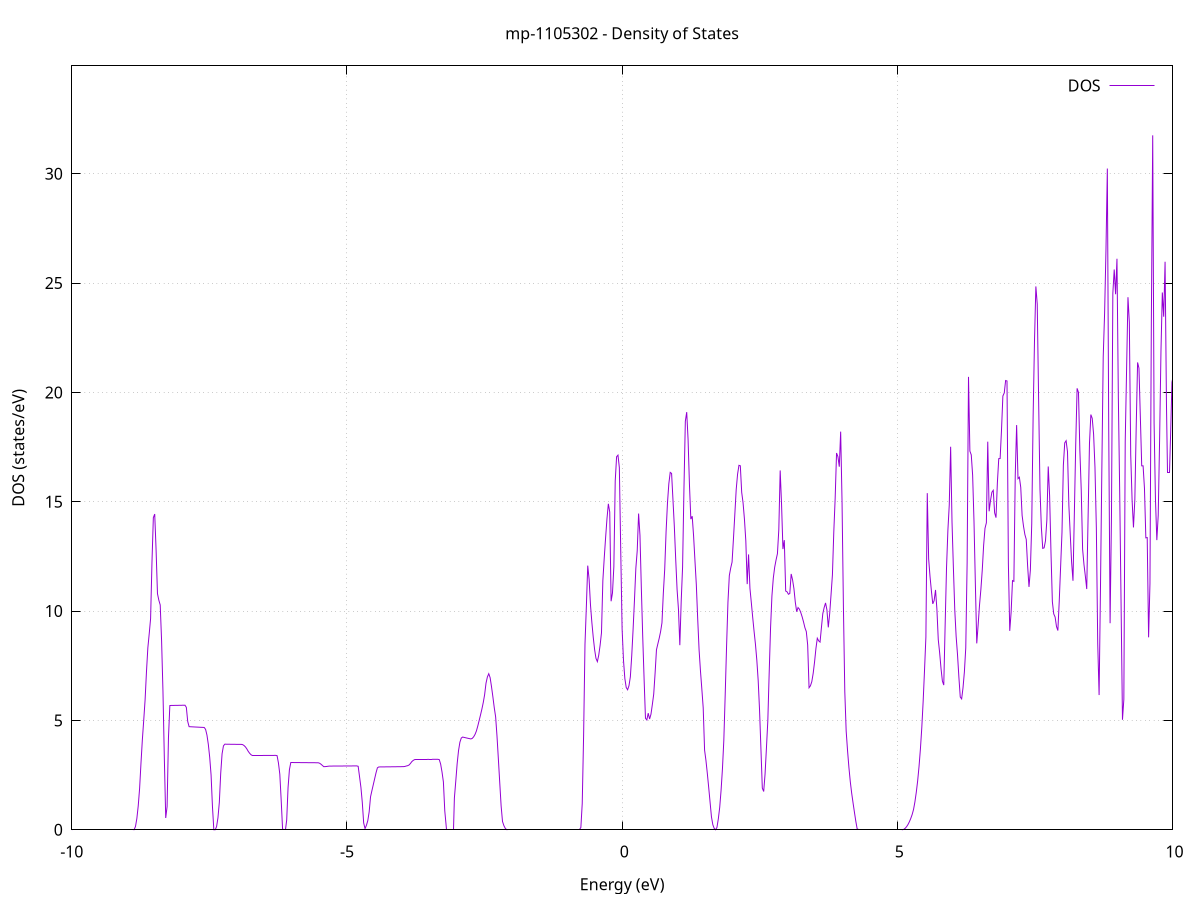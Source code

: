 set title 'mp-1105302 - Density of States'
set xlabel 'Energy (eV)'
set ylabel 'DOS (states/eV)'
set grid
set xrange [-10:10]
set yrange [0:34.930]
set xzeroaxis lt -1
set terminal png size 800,600
set output 'mp-1105302_dos_gnuplot.png'
plot '-' using 1:2 with lines title 'DOS'
-33.170900 0.000000
-33.145900 0.000000
-33.120900 0.000000
-33.096000 0.000000
-33.071000 0.000000
-33.046000 0.000000
-33.021000 0.000000
-32.996100 0.000000
-32.971100 0.000000
-32.946100 0.000000
-32.921100 0.000000
-32.896100 0.000000
-32.871200 0.000000
-32.846200 0.000000
-32.821200 0.000000
-32.796200 0.000000
-32.771300 0.000000
-32.746300 0.000000
-32.721300 0.000000
-32.696300 0.000000
-32.671300 0.000000
-32.646400 0.000000
-32.621400 0.000000
-32.596400 0.000000
-32.571400 0.000000
-32.546500 0.000000
-32.521500 0.000000
-32.496500 0.000000
-32.471500 0.000000
-32.446500 0.000000
-32.421600 0.000000
-32.396600 0.000000
-32.371600 0.000000
-32.346600 0.000000
-32.321700 0.000000
-32.296700 0.000000
-32.271700 0.000000
-32.246700 0.000000
-32.221800 0.000000
-32.196800 0.000000
-32.171800 0.000000
-32.146800 0.000000
-32.121800 0.000000
-32.096900 0.000000
-32.071900 0.000000
-32.046900 0.000000
-32.021900 0.000000
-31.997000 0.000000
-31.972000 0.000000
-31.947000 0.000000
-31.922000 0.000000
-31.897000 0.000000
-31.872100 0.000000
-31.847100 0.000000
-31.822100 0.000000
-31.797100 0.000000
-31.772200 0.000000
-31.747200 0.000000
-31.722200 0.000000
-31.697200 0.000000
-31.672200 0.000000
-31.647300 0.000000
-31.622300 0.000000
-31.597300 0.000000
-31.572300 0.000000
-31.547400 0.000000
-31.522400 0.000000
-31.497400 0.000000
-31.472400 0.000000
-31.447500 0.000000
-31.422500 0.000000
-31.397500 0.000000
-31.372500 0.000000
-31.347500 0.000000
-31.322600 0.000000
-31.297600 0.000000
-31.272600 0.000000
-31.247600 0.000000
-31.222700 0.000000
-31.197700 0.000000
-31.172700 0.000000
-31.147700 0.000000
-31.122700 0.000000
-31.097800 0.000000
-31.072800 0.000000
-31.047800 0.000000
-31.022800 0.000000
-30.997900 0.000000
-30.972900 0.000000
-30.947900 0.000000
-30.922900 0.000000
-30.897900 690.159400
-30.873000 0.000000
-30.848000 0.000000
-30.823000 0.000000
-30.798000 0.000000
-30.773100 0.000000
-30.748100 0.000000
-30.723100 0.000000
-30.698100 0.000000
-30.673100 0.000000
-30.648200 0.000000
-30.623200 0.000000
-30.598200 0.000000
-30.573200 0.000000
-30.548300 0.000000
-30.523300 0.000000
-30.498300 0.000000
-30.473300 0.000000
-30.448400 0.000000
-30.423400 0.000000
-30.398400 0.000000
-30.373400 0.000000
-30.348400 0.000000
-30.323500 0.000000
-30.298500 0.000000
-30.273500 0.000000
-30.248500 0.000000
-30.223600 0.000000
-30.198600 0.000000
-30.173600 0.000000
-30.148600 0.000000
-30.123600 0.000000
-30.098700 0.000000
-30.073700 0.000000
-30.048700 0.000000
-30.023700 0.000000
-29.998800 0.000000
-29.973800 0.000000
-29.948800 0.000000
-29.923800 0.000000
-29.898800 0.000000
-29.873900 0.000000
-29.848900 0.000000
-29.823900 0.000000
-29.798900 0.000000
-29.774000 0.000000
-29.749000 0.000000
-29.724000 0.000000
-29.699000 0.000000
-29.674100 0.000000
-29.649100 0.000000
-29.624100 0.000000
-29.599100 0.000000
-29.574100 0.000000
-29.549200 0.000000
-29.524200 0.000000
-29.499200 0.000000
-29.474200 0.000000
-29.449300 0.000000
-29.424300 0.000000
-29.399300 0.000000
-29.374300 0.000000
-29.349300 0.000000
-29.324400 0.000000
-29.299400 0.000000
-29.274400 0.000000
-29.249400 0.000000
-29.224500 0.000000
-29.199500 0.000000
-29.174500 0.000000
-29.149500 0.000000
-29.124500 0.000000
-29.099600 0.000000
-29.074600 0.000000
-29.049600 0.000000
-29.024600 0.000000
-28.999700 0.000000
-28.974700 0.000000
-28.949700 0.000000
-28.924700 0.000000
-28.899700 0.000000
-28.874800 0.000000
-28.849800 0.000000
-28.824800 0.000000
-28.799800 0.000000
-28.774900 0.000000
-28.749900 0.000000
-28.724900 0.000000
-28.699900 0.000000
-28.675000 0.000000
-28.650000 0.000000
-28.625000 0.000000
-28.600000 0.000000
-28.575000 0.000000
-28.550100 0.000000
-28.525100 0.000000
-28.500100 0.000000
-28.475100 0.000000
-28.450200 0.000000
-28.425200 0.000000
-28.400200 0.000000
-28.375200 0.000000
-28.350200 0.000000
-28.325300 0.000000
-28.300300 0.000000
-28.275300 0.000000
-28.250300 0.000000
-28.225400 0.000000
-28.200400 0.000000
-28.175400 0.000000
-28.150400 0.000000
-28.125400 0.000000
-28.100500 0.000000
-28.075500 0.000000
-28.050500 0.000000
-28.025500 0.000000
-28.000600 0.000000
-27.975600 0.000000
-27.950600 0.000000
-27.925600 0.000000
-27.900600 0.000000
-27.875700 0.000000
-27.850700 0.000000
-27.825700 0.000000
-27.800700 0.000000
-27.775800 0.000000
-27.750800 0.000000
-27.725800 0.000000
-27.700800 0.000000
-27.675900 0.000000
-27.650900 0.000000
-27.625900 0.000000
-27.600900 0.000000
-27.575900 0.000000
-27.551000 0.000000
-27.526000 0.000000
-27.501000 0.000000
-27.476000 0.000000
-27.451100 0.000000
-27.426100 0.000000
-27.401100 0.000000
-27.376100 0.000000
-27.351100 0.000000
-27.326200 0.000000
-27.301200 0.000000
-27.276200 0.000000
-27.251200 0.000000
-27.226300 0.000000
-27.201300 0.000000
-27.176300 0.000000
-27.151300 0.000000
-27.126300 0.000000
-27.101400 0.000000
-27.076400 0.000000
-27.051400 0.000000
-27.026400 0.000000
-27.001500 0.000000
-26.976500 0.000000
-26.951500 0.000000
-26.926500 0.000000
-26.901600 0.000000
-26.876600 0.000000
-26.851600 0.000000
-26.826600 0.000000
-26.801600 0.000000
-26.776700 0.000000
-26.751700 0.000000
-26.726700 0.000000
-26.701700 0.000000
-26.676800 0.000000
-26.651800 0.000000
-26.626800 0.000000
-26.601800 0.000000
-26.576800 0.000000
-26.551900 0.000000
-26.526900 0.000000
-26.501900 0.000000
-26.476900 0.000000
-26.452000 0.000000
-26.427000 0.000000
-26.402000 0.000000
-26.377000 0.000000
-26.352000 0.000000
-26.327100 0.000000
-26.302100 0.000000
-26.277100 0.000000
-26.252100 0.000000
-26.227200 0.000000
-26.202200 0.000000
-26.177200 0.000000
-26.152200 0.000000
-26.127200 0.000000
-26.102300 0.000000
-26.077300 0.000000
-26.052300 0.000000
-26.027300 0.000000
-26.002400 0.000000
-25.977400 0.000000
-25.952400 0.000000
-25.927400 0.000000
-25.902500 0.000000
-25.877500 0.000000
-25.852500 0.000000
-25.827500 0.000000
-25.802500 0.000000
-25.777600 0.000000
-25.752600 0.000000
-25.727600 0.000000
-25.702600 0.000000
-25.677700 0.000000
-25.652700 0.000000
-25.627700 0.000000
-25.602700 0.000000
-25.577700 0.000000
-25.552800 0.000000
-25.527800 0.000000
-25.502800 0.000000
-25.477800 0.000000
-25.452900 0.000000
-25.427900 0.000000
-25.402900 0.000000
-25.377900 0.000000
-25.352900 0.000000
-25.328000 0.000000
-25.303000 0.000000
-25.278000 0.000000
-25.253000 0.000000
-25.228100 0.000000
-25.203100 0.000000
-25.178100 0.000000
-25.153100 0.000000
-25.128200 0.000000
-25.103200 0.000000
-25.078200 0.000000
-25.053200 0.000000
-25.028200 0.000000
-25.003300 0.000000
-24.978300 0.000000
-24.953300 0.000000
-24.928300 0.000000
-24.903400 0.000000
-24.878400 0.000000
-24.853400 0.000000
-24.828400 0.000000
-24.803400 0.000000
-24.778500 0.000000
-24.753500 0.000000
-24.728500 0.000000
-24.703500 0.000000
-24.678600 0.000000
-24.653600 0.000000
-24.628600 0.000000
-24.603600 0.000000
-24.578600 0.000000
-24.553700 0.000000
-24.528700 0.000000
-24.503700 0.000000
-24.478700 0.000000
-24.453800 0.000000
-24.428800 0.000000
-24.403800 0.000000
-24.378800 0.000000
-24.353800 0.000000
-24.328900 0.000000
-24.303900 0.000000
-24.278900 0.000000
-24.253900 0.000000
-24.229000 0.000000
-24.204000 0.000000
-24.179000 0.000000
-24.154000 0.000000
-24.129100 0.000000
-24.104100 0.000000
-24.079100 0.000000
-24.054100 0.000000
-24.029100 0.000000
-24.004200 0.000000
-23.979200 0.000000
-23.954200 0.000000
-23.929200 0.000000
-23.904300 0.000000
-23.879300 0.000000
-23.854300 0.000000
-23.829300 0.000000
-23.804300 0.000000
-23.779400 0.000000
-23.754400 0.000000
-23.729400 0.000000
-23.704400 0.000000
-23.679500 0.000000
-23.654500 0.000000
-23.629500 0.000000
-23.604500 0.000000
-23.579500 0.000000
-23.554600 0.000000
-23.529600 0.000000
-23.504600 0.000000
-23.479600 0.000000
-23.454700 0.000000
-23.429700 0.000000
-23.404700 0.000000
-23.379700 0.000000
-23.354700 0.000000
-23.329800 0.000000
-23.304800 0.000000
-23.279800 0.000000
-23.254800 0.000000
-23.229900 0.000000
-23.204900 0.000000
-23.179900 0.000000
-23.154900 0.000000
-23.130000 0.000000
-23.105000 0.000000
-23.080000 0.000000
-23.055000 0.000000
-23.030000 0.000000
-23.005100 0.000000
-22.980100 0.000000
-22.955100 0.000000
-22.930100 0.000000
-22.905200 0.000000
-22.880200 0.000000
-22.855200 0.000000
-22.830200 0.000000
-22.805200 0.000000
-22.780300 0.000000
-22.755300 0.000000
-22.730300 0.000000
-22.705300 0.000000
-22.680400 0.000000
-22.655400 0.000000
-22.630400 0.000000
-22.605400 0.000000
-22.580400 0.000000
-22.555500 0.000000
-22.530500 0.000000
-22.505500 0.000000
-22.480500 0.000000
-22.455600 0.000000
-22.430600 0.000000
-22.405600 0.000000
-22.380600 0.000000
-22.355700 0.000000
-22.330700 0.000000
-22.305700 0.000000
-22.280700 0.000000
-22.255700 0.000000
-22.230800 0.000000
-22.205800 0.000000
-22.180800 0.000000
-22.155800 0.000000
-22.130900 0.000000
-22.105900 0.000000
-22.080900 0.000000
-22.055900 0.000000
-22.030900 0.000000
-22.006000 0.000000
-21.981000 0.000000
-21.956000 0.000000
-21.931000 0.000000
-21.906100 0.000000
-21.881100 0.000000
-21.856100 0.000000
-21.831100 0.000000
-21.806100 0.000000
-21.781200 0.000000
-21.756200 0.000000
-21.731200 0.000000
-21.706200 0.000000
-21.681300 0.000000
-21.656300 0.000000
-21.631300 0.000000
-21.606300 0.000000
-21.581300 0.000000
-21.556400 0.000000
-21.531400 0.000000
-21.506400 0.000000
-21.481400 0.000000
-21.456500 0.000000
-21.431500 0.000000
-21.406500 0.000000
-21.381500 0.000000
-21.356600 0.000000
-21.331600 0.000000
-21.306600 0.000000
-21.281600 0.000000
-21.256600 0.000000
-21.231700 0.000000
-21.206700 0.000000
-21.181700 0.000000
-21.156700 0.000000
-21.131800 0.000000
-21.106800 0.000000
-21.081800 0.000000
-21.056800 0.000000
-21.031800 0.000000
-21.006900 0.000000
-20.981900 0.000000
-20.956900 0.000000
-20.931900 0.000000
-20.907000 0.000000
-20.882000 0.000000
-20.857000 0.000000
-20.832000 0.000000
-20.807000 0.000000
-20.782100 0.000000
-20.757100 0.000000
-20.732100 0.000000
-20.707100 0.000000
-20.682200 0.000000
-20.657200 0.000000
-20.632200 0.000000
-20.607200 0.000000
-20.582300 0.000000
-20.557300 0.000000
-20.532300 0.000000
-20.507300 0.000000
-20.482300 0.000000
-20.457400 0.000000
-20.432400 0.000000
-20.407400 0.000000
-20.382400 0.000000
-20.357500 0.000000
-20.332500 0.000000
-20.307500 0.000000
-20.282500 0.000000
-20.257500 0.000000
-20.232600 0.000000
-20.207600 0.000000
-20.182600 0.000000
-20.157600 0.000000
-20.132700 0.000000
-20.107700 0.000000
-20.082700 0.000000
-20.057700 0.000000
-20.032700 0.000000
-20.007800 0.000000
-19.982800 0.000000
-19.957800 0.000000
-19.932800 0.000000
-19.907900 0.000000
-19.882900 0.000000
-19.857900 0.000000
-19.832900 0.000000
-19.807900 0.000000
-19.783000 0.000000
-19.758000 0.000000
-19.733000 0.000000
-19.708000 0.000000
-19.683100 0.000000
-19.658100 0.000000
-19.633100 0.000000
-19.608100 0.000000
-19.583200 0.000000
-19.558200 0.000000
-19.533200 0.000000
-19.508200 0.000000
-19.483200 0.000000
-19.458300 0.000000
-19.433300 0.000000
-19.408300 0.000000
-19.383300 0.000000
-19.358400 0.000000
-19.333400 0.000000
-19.308400 0.000000
-19.283400 0.000000
-19.258400 0.000000
-19.233500 0.000000
-19.208500 0.000000
-19.183500 0.000000
-19.158500 0.000000
-19.133600 0.000000
-19.108600 0.000000
-19.083600 0.000000
-19.058600 0.000000
-19.033600 0.000000
-19.008700 0.000000
-18.983700 0.000000
-18.958700 0.000000
-18.933700 0.000000
-18.908800 0.000000
-18.883800 0.000000
-18.858800 0.000000
-18.833800 0.000000
-18.808800 0.000000
-18.783900 0.000000
-18.758900 0.000000
-18.733900 0.000000
-18.708900 0.000000
-18.684000 0.000000
-18.659000 0.000000
-18.634000 0.000000
-18.609000 0.000000
-18.584100 0.000000
-18.559100 0.000000
-18.534100 0.000000
-18.509100 0.000000
-18.484100 0.000000
-18.459200 0.000000
-18.434200 0.000000
-18.409200 0.000000
-18.384200 0.000000
-18.359300 0.000000
-18.334300 0.000000
-18.309300 0.000000
-18.284300 0.000000
-18.259300 0.000000
-18.234400 0.000000
-18.209400 0.000000
-18.184400 0.000000
-18.159400 0.000000
-18.134500 0.000000
-18.109500 0.000000
-18.084500 0.000000
-18.059500 0.000000
-18.034500 0.000000
-18.009600 0.000000
-17.984600 0.000000
-17.959600 0.000000
-17.934600 0.000000
-17.909700 0.000000
-17.884700 0.000000
-17.859700 0.000000
-17.834700 0.000000
-17.809800 0.000000
-17.784800 0.000000
-17.759800 0.000000
-17.734800 0.000000
-17.709800 0.000000
-17.684900 0.000000
-17.659900 0.000000
-17.634900 0.000000
-17.609900 0.000000
-17.585000 0.000000
-17.560000 0.000000
-17.535000 0.000000
-17.510000 0.000000
-17.485000 0.000000
-17.460100 0.000000
-17.435100 0.000000
-17.410100 0.000000
-17.385100 0.000000
-17.360200 0.000000
-17.335200 0.000000
-17.310200 0.000000
-17.285200 0.000000
-17.260200 0.000000
-17.235300 0.000000
-17.210300 0.000000
-17.185300 0.000000
-17.160300 0.000000
-17.135400 0.000000
-17.110400 0.000000
-17.085400 0.000000
-17.060400 0.000000
-17.035400 0.000000
-17.010500 0.000000
-16.985500 0.000000
-16.960500 0.000000
-16.935500 0.000000
-16.910600 0.000000
-16.885600 0.000000
-16.860600 0.000000
-16.835600 0.000000
-16.810700 0.000000
-16.785700 0.000000
-16.760700 0.000000
-16.735700 0.000000
-16.710700 0.000000
-16.685800 0.000000
-16.660800 0.000000
-16.635800 0.000000
-16.610800 0.000000
-16.585900 0.000000
-16.560900 0.000000
-16.535900 0.000000
-16.510900 0.000000
-16.485900 0.000000
-16.461000 0.000000
-16.436000 0.000000
-16.411000 0.000000
-16.386000 0.000000
-16.361100 0.000000
-16.336100 0.000000
-16.311100 0.000000
-16.286100 0.000000
-16.261100 0.000000
-16.236200 0.000000
-16.211200 0.000000
-16.186200 0.000000
-16.161200 0.000000
-16.136300 0.000000
-16.111300 0.000000
-16.086300 0.000000
-16.061300 0.000000
-16.036400 0.000000
-16.011400 0.000000
-15.986400 0.000000
-15.961400 0.000000
-15.936400 0.000000
-15.911500 0.000000
-15.886500 0.000000
-15.861500 0.000000
-15.836500 0.000000
-15.811600 0.000000
-15.786600 0.000000
-15.761600 0.000000
-15.736600 0.000000
-15.711600 0.000000
-15.686700 0.000000
-15.661700 0.000000
-15.636700 0.000000
-15.611700 0.000000
-15.586800 0.000000
-15.561800 0.000000
-15.536800 0.000000
-15.511800 0.000000
-15.486800 0.000000
-15.461900 0.000000
-15.436900 0.000000
-15.411900 0.000000
-15.386900 0.000000
-15.362000 0.000000
-15.337000 0.000000
-15.312000 0.000000
-15.287000 0.000000
-15.262000 0.000000
-15.237100 0.000000
-15.212100 0.000000
-15.187100 0.000000
-15.162100 0.000000
-15.137200 0.000000
-15.112200 0.000000
-15.087200 0.000000
-15.062200 0.000000
-15.037300 0.000000
-15.012300 0.000000
-14.987300 0.000000
-14.962300 0.000000
-14.937300 0.000000
-14.912400 0.000000
-14.887400 0.000000
-14.862400 0.000000
-14.837400 0.000000
-14.812500 0.000000
-14.787500 0.000000
-14.762500 0.000000
-14.737500 0.000000
-14.712500 0.000000
-14.687600 0.000000
-14.662600 0.000000
-14.637600 0.000000
-14.612600 0.000000
-14.587700 0.000000
-14.562700 0.000000
-14.537700 0.000000
-14.512700 0.000000
-14.487700 0.000000
-14.462800 0.000000
-14.437800 0.000000
-14.412800 0.000000
-14.387800 0.000000
-14.362900 0.000000
-14.337900 0.000000
-14.312900 0.000000
-14.287900 0.000000
-14.262900 0.000000
-14.238000 0.000000
-14.213000 0.000000
-14.188000 0.000000
-14.163000 0.000000
-14.138100 0.000000
-14.113100 0.000000
-14.088100 0.000000
-14.063100 0.000000
-14.038200 0.000000
-14.013200 0.000000
-13.988200 0.000000
-13.963200 0.000000
-13.938200 0.000000
-13.913300 0.000000
-13.888300 0.000000
-13.863300 0.000000
-13.838300 0.000000
-13.813400 0.000000
-13.788400 0.000000
-13.763400 0.000000
-13.738400 0.000000
-13.713400 0.000000
-13.688500 0.000000
-13.663500 0.000000
-13.638500 0.000000
-13.613500 0.000000
-13.588600 0.000000
-13.563600 0.000000
-13.538600 0.000000
-13.513600 0.000000
-13.488600 0.000000
-13.463700 0.000000
-13.438700 0.000000
-13.413700 0.000000
-13.388700 0.000000
-13.363800 0.000000
-13.338800 0.000000
-13.313800 0.000000
-13.288800 0.000000
-13.263900 0.000000
-13.238900 0.000000
-13.213900 0.000000
-13.188900 0.000000
-13.163900 20.907400
-13.139000 113.408200
-13.114000 165.930400
-13.089000 140.227400
-13.064000 49.097700
-13.039100 52.353500
-13.014100 184.163900
-12.989100 12.228200
-12.964100 75.830600
-12.939100 248.240800
-12.914200 0.000000
-12.889200 0.000000
-12.864200 0.000000
-12.839200 0.000000
-12.814300 0.000000
-12.789300 0.000000
-12.764300 0.000000
-12.739300 0.000000
-12.714300 0.000000
-12.689400 0.000000
-12.664400 0.000000
-12.639400 0.000000
-12.614400 0.000000
-12.589500 0.000000
-12.564500 0.000000
-12.539500 0.000000
-12.514500 0.000000
-12.489500 0.000000
-12.464600 0.000000
-12.439600 0.000000
-12.414600 0.000000
-12.389600 0.000000
-12.364700 0.000000
-12.339700 0.000000
-12.314700 0.000000
-12.289700 0.000000
-12.264800 0.000000
-12.239800 0.000000
-12.214800 0.000000
-12.189800 0.000000
-12.164800 0.000000
-12.139900 0.000000
-12.114900 0.000000
-12.089900 0.000000
-12.064900 0.000000
-12.040000 0.000000
-12.015000 0.000000
-11.990000 0.000000
-11.965000 0.000000
-11.940000 0.000000
-11.915100 0.000000
-11.890100 0.000000
-11.865100 0.000000
-11.840100 0.000000
-11.815200 0.000000
-11.790200 0.000000
-11.765200 0.000000
-11.740200 0.000000
-11.715200 0.000000
-11.690300 0.000000
-11.665300 0.000000
-11.640300 0.000000
-11.615300 0.000000
-11.590400 0.000000
-11.565400 0.000000
-11.540400 0.000000
-11.515400 0.000000
-11.490500 0.000000
-11.465500 0.000000
-11.440500 0.000000
-11.415500 0.000000
-11.390500 0.000000
-11.365600 0.000000
-11.340600 0.000000
-11.315600 0.000000
-11.290600 0.000000
-11.265700 0.000000
-11.240700 0.000000
-11.215700 0.000000
-11.190700 0.000000
-11.165700 0.000000
-11.140800 0.000000
-11.115800 0.000000
-11.090800 0.000000
-11.065800 0.000000
-11.040900 0.000000
-11.015900 0.000000
-10.990900 0.000000
-10.965900 0.000000
-10.940900 0.000000
-10.916000 0.000000
-10.891000 0.000000
-10.866000 0.000000
-10.841000 0.000000
-10.816100 0.000000
-10.791100 0.000000
-10.766100 0.000000
-10.741100 0.000000
-10.716100 0.000000
-10.691200 0.000000
-10.666200 0.000000
-10.641200 0.000000
-10.616200 0.000000
-10.591300 0.000000
-10.566300 0.000000
-10.541300 0.000000
-10.516300 0.000000
-10.491400 0.000000
-10.466400 0.000000
-10.441400 0.000000
-10.416400 0.000000
-10.391400 0.000000
-10.366500 0.000000
-10.341500 0.000000
-10.316500 0.000000
-10.291500 0.000000
-10.266600 0.000000
-10.241600 0.000000
-10.216600 0.000000
-10.191600 0.000000
-10.166600 0.000000
-10.141700 0.000000
-10.116700 0.000000
-10.091700 0.000000
-10.066700 0.000000
-10.041800 0.000000
-10.016800 0.000000
-9.991800 0.000000
-9.966800 0.000000
-9.941800 0.000000
-9.916900 0.000000
-9.891900 0.000000
-9.866900 0.000000
-9.841900 0.000000
-9.817000 0.000000
-9.792000 0.000000
-9.767000 0.000000
-9.742000 0.000000
-9.717000 0.000000
-9.692100 0.000000
-9.667100 0.000000
-9.642100 0.000000
-9.617100 0.000000
-9.592200 0.000000
-9.567200 0.000000
-9.542200 0.000000
-9.517200 0.000000
-9.492300 0.000000
-9.467300 0.000000
-9.442300 0.000000
-9.417300 0.000000
-9.392300 0.000000
-9.367400 0.000000
-9.342400 0.000000
-9.317400 0.000000
-9.292400 0.000000
-9.267500 0.000000
-9.242500 0.000000
-9.217500 0.000000
-9.192500 0.000000
-9.167500 0.000000
-9.142600 0.000000
-9.117600 0.000000
-9.092600 0.000000
-9.067600 0.000000
-9.042700 0.000000
-9.017700 0.000000
-8.992700 0.000000
-8.967700 0.000000
-8.942700 0.000000
-8.917800 0.000000
-8.892800 0.000000
-8.867800 0.003300
-8.842800 0.149700
-8.817900 0.512600
-8.792900 1.092200
-8.767900 1.888600
-8.742900 3.046000
-8.718000 4.110200
-8.693000 5.005500
-8.668000 5.940400
-8.643000 7.234800
-8.618000 8.323000
-8.593100 8.965100
-8.568100 9.655800
-8.543100 12.231300
-8.518100 14.273800
-8.493200 14.436600
-8.468200 12.787200
-8.443200 10.796100
-8.418200 10.496400
-8.393200 10.278700
-8.368300 8.636600
-8.343300 6.319800
-8.318300 3.251400
-8.293300 0.538800
-8.268400 1.061900
-8.243400 4.216100
-8.218400 5.680000
-8.193400 5.685300
-8.168400 5.686000
-8.143500 5.686900
-8.118500 5.687800
-8.093500 5.688800
-8.068500 5.689800
-8.043600 5.691000
-8.018600 5.692300
-7.993600 5.693600
-7.968600 5.695000
-7.943600 5.696500
-7.918700 5.598600
-7.893700 4.954000
-7.868700 4.714800
-7.843700 4.711300
-7.818800 4.707800
-7.793800 4.704300
-7.768800 4.700900
-7.743800 4.697500
-7.718900 4.694200
-7.693900 4.690900
-7.668900 4.687700
-7.643900 4.684500
-7.618900 4.681400
-7.594000 4.678300
-7.569000 4.592100
-7.544000 4.330500
-7.519000 3.901800
-7.494100 3.311400
-7.469100 2.504900
-7.444100 1.058300
-7.419100 0.000000
-7.394100 0.000500
-7.369200 0.145200
-7.344200 0.548900
-7.319200 1.255000
-7.294200 2.577300
-7.269300 3.473600
-7.244300 3.837300
-7.219300 3.913800
-7.194300 3.912800
-7.169300 3.911800
-7.144400 3.910900
-7.119400 3.909900
-7.094400 3.909100
-7.069400 3.908300
-7.044500 3.907500
-7.019500 3.906800
-6.994500 3.906100
-6.969500 3.905500
-6.944600 3.904900
-6.919600 3.904400
-6.894600 3.892900
-6.869600 3.850500
-6.844600 3.787900
-6.819700 3.698300
-6.794700 3.588900
-6.769700 3.501700
-6.744700 3.434700
-6.719800 3.397000
-6.694800 3.397100
-6.669800 3.397200
-6.644800 3.397300
-6.619800 3.397500
-6.594900 3.397600
-6.569900 3.397800
-6.544900 3.398000
-6.519900 3.398300
-6.495000 3.398500
-6.470000 3.398800
-6.445000 3.399100
-6.420000 3.399400
-6.395000 3.399800
-6.370100 3.400200
-6.345100 3.400500
-6.320100 3.400900
-6.295100 3.401400
-6.270200 3.389600
-6.245200 3.057300
-6.220200 2.541900
-6.195200 1.346900
-6.170200 0.038000
-6.145300 0.000000
-6.120300 0.000000
-6.095300 0.441800
-6.070300 1.930300
-6.045400 2.751500
-6.020400 3.075900
-5.995400 3.075300
-5.970400 3.074700
-5.945500 3.074100
-5.920500 3.073400
-5.895500 3.072800
-5.870500 3.072200
-5.845500 3.071600
-5.820600 3.071000
-5.795600 3.070500
-5.770600 3.069900
-5.745600 3.069300
-5.720700 3.068700
-5.695700 3.068100
-5.670700 3.067600
-5.645700 3.067000
-5.620700 3.066500
-5.595800 3.065900
-5.570800 3.065400
-5.545800 3.064800
-5.520800 3.062900
-5.495900 3.040400
-5.470900 2.995900
-5.445900 2.939200
-5.420900 2.885200
-5.395900 2.888100
-5.371000 2.895000
-5.346000 2.904200
-5.321000 2.912200
-5.296000 2.912700
-5.271100 2.913000
-5.246100 2.913400
-5.221100 2.913800
-5.196100 2.914200
-5.171100 2.914600
-5.146200 2.915000
-5.121200 2.915400
-5.096200 2.915800
-5.071200 2.916200
-5.046300 2.916700
-5.021300 2.917100
-4.996300 2.917500
-4.971300 2.917900
-4.946400 2.918400
-4.921400 2.918800
-4.896400 2.919300
-4.871400 2.919700
-4.846400 2.920100
-4.821500 2.920600
-4.796500 2.902500
-4.771500 2.427500
-4.746500 1.938200
-4.721600 1.251100
-4.696600 0.314400
-4.671600 0.054800
-4.646600 0.202500
-4.621600 0.416800
-4.596700 0.818300
-4.571700 1.507800
-4.546700 1.790600
-4.521700 2.063000
-4.496800 2.335200
-4.471800 2.607400
-4.446800 2.833100
-4.421800 2.872900
-4.396800 2.873600
-4.371900 2.874400
-4.346900 2.875100
-4.321900 2.875900
-4.296900 2.876600
-4.272000 2.877400
-4.247000 2.878100
-4.222000 2.878900
-4.197000 2.879700
-4.172100 2.880500
-4.147100 2.881300
-4.122100 2.882100
-4.097100 2.882900
-4.072100 2.883700
-4.047200 2.884600
-4.022200 2.885400
-3.997200 2.886200
-3.972200 2.887100
-3.947300 2.896500
-3.922300 2.915600
-3.897300 2.931000
-3.872300 2.961300
-3.847300 3.029600
-3.822400 3.114300
-3.797400 3.169600
-3.772400 3.207300
-3.747400 3.219500
-3.722500 3.219500
-3.697500 3.219500
-3.672500 3.219600
-3.647500 3.219600
-3.622500 3.219700
-3.597600 3.219800
-3.572600 3.220000
-3.547600 3.220100
-3.522600 3.220300
-3.497700 3.220600
-3.472700 3.220800
-3.447700 3.221100
-3.422700 3.221400
-3.397700 3.221800
-3.372800 3.222100
-3.347800 3.222500
-3.322800 3.208300
-3.297800 3.003100
-3.272900 2.639900
-3.247900 2.187000
-3.222900 0.867600
-3.197900 0.000000
-3.173000 0.000000
-3.148000 0.000000
-3.123000 0.000000
-3.098000 0.000000
-3.073000 0.000000
-3.048100 1.457000
-3.023100 2.217800
-2.998100 3.017600
-2.973100 3.614700
-2.948200 4.002200
-2.923200 4.194600
-2.898200 4.240000
-2.873200 4.224900
-2.848200 4.210100
-2.823300 4.195500
-2.798300 4.181200
-2.773300 4.167200
-2.748300 4.153500
-2.723400 4.179600
-2.698400 4.250500
-2.673400 4.359600
-2.648400 4.514900
-2.623400 4.741400
-2.598500 4.994400
-2.573500 5.250600
-2.548500 5.518300
-2.523500 5.819100
-2.498600 6.180500
-2.473600 6.701600
-2.448600 6.988300
-2.423600 7.135900
-2.398700 6.954400
-2.373700 6.543100
-2.348700 6.079500
-2.323700 5.584100
-2.298700 5.158300
-2.273800 4.275500
-2.248800 3.224800
-2.223800 2.144300
-2.198800 1.084600
-2.173900 0.380300
-2.148900 0.191100
-2.123900 0.066300
-2.098900 0.006100
-2.073900 0.000000
-2.049000 0.000000
-2.024000 0.000000
-1.999000 0.000000
-1.974000 0.000000
-1.949100 0.000000
-1.924100 0.000000
-1.899100 0.000000
-1.874100 0.000000
-1.849100 0.000000
-1.824200 0.000000
-1.799200 0.000000
-1.774200 0.000000
-1.749200 0.000000
-1.724300 0.000000
-1.699300 0.000000
-1.674300 0.000000
-1.649300 0.000000
-1.624300 0.000000
-1.599400 0.000000
-1.574400 0.000000
-1.549400 0.000000
-1.524400 0.000000
-1.499500 0.000000
-1.474500 0.000000
-1.449500 0.000000
-1.424500 0.000000
-1.399600 0.000000
-1.374600 0.000000
-1.349600 0.000000
-1.324600 0.000000
-1.299600 0.000000
-1.274700 0.000000
-1.249700 0.000000
-1.224700 0.000000
-1.199700 0.000000
-1.174800 0.000000
-1.149800 0.000000
-1.124800 0.000000
-1.099800 0.000000
-1.074800 0.000000
-1.049900 0.000000
-1.024900 0.000000
-0.999900 0.000000
-0.974900 0.000000
-0.950000 0.000000
-0.925000 0.000000
-0.900000 0.000000
-0.875000 0.000000
-0.850000 0.000000
-0.825100 0.000000
-0.800100 0.000000
-0.775100 0.000000
-0.750100 0.104200
-0.725200 1.197300
-0.700200 4.312500
-0.675200 8.485700
-0.650200 10.207700
-0.625200 12.077400
-0.600300 11.454200
-0.575300 10.281300
-0.550300 9.481200
-0.525300 8.806400
-0.500400 8.240000
-0.475400 7.837800
-0.450400 7.688400
-0.425400 7.981500
-0.400500 8.436100
-0.375500 9.005200
-0.350500 11.396300
-0.325500 12.424000
-0.300500 13.358300
-0.275600 14.226700
-0.250600 14.905400
-0.225600 14.531000
-0.200600 10.449800
-0.175700 10.828700
-0.150700 12.031900
-0.125700 15.956100
-0.100700 17.059600
-0.075700 17.131300
-0.050800 16.561200
-0.025800 12.767600
-0.000800 9.189400
0.024200 7.757900
0.049100 6.916600
0.074100 6.505700
0.099100 6.401800
0.124100 6.586400
0.149100 6.991700
0.174000 7.952700
0.199000 9.163400
0.224000 10.505900
0.249000 11.958500
0.273900 12.755900
0.298900 14.458700
0.323900 13.466100
0.348900 11.040500
0.373800 8.836200
0.398800 6.899500
0.423800 5.099500
0.448800 5.021700
0.473800 5.332700
0.498700 5.063600
0.523700 5.283200
0.548700 5.726100
0.573700 6.203300
0.598600 7.153200
0.623600 8.230400
0.648600 8.499800
0.673600 8.759600
0.698600 9.060700
0.723500 9.463000
0.748500 10.823600
0.773500 11.915600
0.798500 13.638200
0.823400 14.934700
0.848400 15.826000
0.873400 16.342500
0.898400 16.295000
0.923400 15.093000
0.948300 13.871900
0.973300 12.361800
0.998300 10.980000
1.023300 10.080600
1.048200 8.440200
1.073200 10.456200
1.098200 12.012400
1.123200 15.620500
1.148200 18.681800
1.173100 19.097400
1.198100 17.842700
1.223100 15.779700
1.248100 14.204900
1.273000 14.337900
1.298000 13.440900
1.323000 12.306700
1.348000 11.203500
1.372900 9.642600
1.397900 8.230900
1.422900 7.272200
1.447900 6.438400
1.472900 5.576100
1.497800 3.644200
1.522800 3.169400
1.547800 2.574500
1.572800 1.932300
1.597700 1.264500
1.622700 0.592200
1.647700 0.232100
1.672700 0.063300
1.697700 0.000400
1.722600 0.107400
1.747600 0.499600
1.772600 1.021400
1.797600 1.803600
1.822500 2.788000
1.847500 4.093700
1.872500 6.166400
1.897500 8.392500
1.922500 10.407700
1.947400 11.622600
1.972400 11.967000
1.997400 12.240700
2.022400 13.304600
2.047300 14.416100
2.072300 15.552500
2.097300 16.259400
2.122300 16.665700
2.147200 16.645300
2.172200 15.429600
2.197200 14.947800
2.222200 14.200300
2.247200 13.206800
2.272100 11.234400
2.297100 12.589900
2.322100 11.040000
2.347100 10.388800
2.372000 9.718400
2.397000 9.080700
2.422000 8.485600
2.447000 7.757900
2.472000 6.819600
2.496900 5.458900
2.521900 3.694700
2.546900 1.905300
2.571900 1.750200
2.596800 2.548500
2.621800 3.737900
2.646800 4.973800
2.671800 7.177200
2.696800 9.240100
2.721700 10.697200
2.746700 11.510500
2.771700 12.006100
2.796700 12.338100
2.821600 12.626100
2.846600 13.720100
2.871600 16.430400
2.896600 14.874300
2.921600 12.835400
2.946500 13.244000
2.971500 10.917400
2.996500 10.882600
3.021500 10.768400
3.046400 10.804200
3.071400 11.698300
3.096400 11.430200
3.121400 11.025800
3.146300 10.407100
3.171300 9.971600
3.196300 10.161900
3.221300 10.086500
3.246300 9.929100
3.271200 9.731900
3.296200 9.499900
3.321200 9.238300
3.346200 9.063800
3.371100 8.450500
3.396100 6.494600
3.421100 6.582100
3.446100 6.773300
3.471100 7.152700
3.496000 7.668500
3.521000 8.284800
3.546000 8.758500
3.571000 8.638800
3.595900 8.582400
3.620900 9.246600
3.645900 9.881200
3.670900 10.164600
3.695900 10.373400
3.720800 10.054700
3.745800 9.255600
3.770800 9.882100
3.795800 10.753300
3.820700 11.651700
3.845700 13.616000
3.870700 15.157900
3.895700 17.227400
3.920600 17.062500
3.945600 16.601700
3.970600 18.205900
3.995600 15.000200
4.020600 10.188800
4.045500 6.322200
4.070500 4.518700
4.095500 3.621500
4.120500 2.849000
4.145400 2.201300
4.170400 1.678300
4.195400 1.234200
4.220400 0.806500
4.245400 0.395100
4.270300 0.042300
4.295300 0.000000
4.320300 0.000000
4.345300 0.000000
4.370200 0.000000
4.395200 0.000000
4.420200 0.000000
4.445200 0.000000
4.470200 0.000000
4.495100 0.000000
4.520100 0.000000
4.545100 0.000000
4.570100 0.000000
4.595000 0.000000
4.620000 0.000000
4.645000 0.000000
4.670000 0.000000
4.695000 0.000000
4.719900 0.000000
4.744900 0.000000
4.769900 0.000000
4.794900 0.000000
4.819800 0.000000
4.844800 0.000000
4.869800 0.000000
4.894800 0.000000
4.919700 0.000000
4.944700 0.000000
4.969700 0.000000
4.994700 0.000000
5.019700 0.000000
5.044600 0.000000
5.069600 0.000000
5.094600 0.001600
5.119600 0.023600
5.144500 0.071300
5.169500 0.144700
5.194500 0.243900
5.219500 0.368800
5.244500 0.519500
5.269400 0.695800
5.294400 0.924600
5.319400 1.270800
5.344400 1.711100
5.369300 2.232500
5.394300 2.890300
5.419300 3.684400
5.444300 4.656600
5.469300 5.862200
5.494200 7.291900
5.519200 8.813100
5.544200 15.392700
5.569200 12.382700
5.594100 11.584400
5.619100 10.926300
5.644100 10.330400
5.669100 10.480600
5.694100 10.966500
5.719000 10.092500
5.744000 8.693300
5.769000 8.095900
5.794000 7.374900
5.818900 6.799900
5.843900 6.615900
5.868900 9.362400
5.893900 11.974100
5.918800 13.691600
5.943800 14.854900
5.968800 17.515200
5.993800 14.067400
6.018800 11.978300
6.043700 10.060800
6.068700 8.842200
6.093700 8.007100
6.118700 6.976600
6.143600 6.070000
6.168600 5.985600
6.193600 6.491400
6.218600 7.219400
6.243600 8.317800
6.268500 12.206700
6.293500 20.708500
6.318500 17.315900
6.343500 17.142900
6.368400 16.213700
6.393400 14.082200
6.418400 11.208300
6.443400 8.522800
6.468400 9.368300
6.493300 10.267600
6.518300 10.991000
6.543300 11.873500
6.568300 13.003700
6.593200 13.786400
6.618200 14.037000
6.643200 17.746200
6.668200 14.563700
6.693100 15.050800
6.718100 15.434000
6.743100 15.522600
6.768100 14.492300
6.793100 14.272400
6.818000 15.864800
6.843000 16.970200
6.868000 16.976400
6.893000 18.275100
6.917900 19.833800
6.942900 19.973700
6.967900 20.542900
6.992900 20.521400
7.017900 12.172900
7.042800 9.094800
7.067800 9.948900
7.092800 11.391900
7.117800 11.359300
7.142700 16.207600
7.167700 18.504400
7.192700 16.054000
7.217700 16.121000
7.242700 15.655500
7.267600 14.372900
7.292600 13.882500
7.317600 13.502500
7.342600 13.276600
7.367500 12.071500
7.392500 11.104300
7.417500 11.871000
7.442500 13.987400
7.467500 18.885400
7.492400 22.348500
7.517400 24.844400
7.542400 24.038000
7.567400 19.691700
7.592300 15.571700
7.617300 13.827500
7.642300 12.866700
7.667300 12.891200
7.692200 13.214500
7.717200 14.165300
7.742200 16.610800
7.767200 15.273600
7.792200 12.670200
7.817100 10.429400
7.842100 9.871100
7.867100 9.727600
7.892100 9.294200
7.917000 9.109900
7.942000 10.439700
7.967000 12.023200
7.992000 13.594100
8.017000 16.670700
8.041900 17.690600
8.066900 17.789600
8.091900 17.290800
8.116900 14.841300
8.141800 13.528900
8.166800 12.239300
8.191800 11.386500
8.216800 14.467800
8.241800 17.645700
8.266700 20.185500
8.291700 19.996500
8.316700 17.353200
8.341700 15.549500
8.366600 12.831900
8.391600 12.125200
8.416600 11.596700
8.441600 11.009000
8.466500 14.321200
8.491500 17.669200
8.516500 18.985300
8.541500 18.812100
8.566500 18.081800
8.591400 16.577900
8.616400 13.797800
8.641400 8.511700
8.666400 6.159000
8.691300 11.051600
8.716300 16.493600
8.741300 21.621100
8.766300 23.627700
8.791300 26.525400
8.816200 30.235100
8.841200 18.371500
8.866200 9.444600
8.891200 14.347600
8.916100 24.532400
8.941100 25.619600
8.966100 24.488900
8.991100 26.111100
9.016100 19.794100
9.041000 15.371600
9.066000 10.262300
9.091000 5.029400
9.116000 5.963600
9.140900 17.748300
9.165900 21.051000
9.190900 24.352800
9.215900 23.198300
9.240900 17.136600
9.265800 15.077600
9.290800 13.825300
9.315800 15.105000
9.340800 18.438400
9.365700 21.369000
9.390700 21.108100
9.415700 18.881100
9.440700 16.641900
9.465600 16.641700
9.490600 15.615200
9.515600 13.348700
9.540600 13.362500
9.565600 8.798900
9.590500 11.260700
9.615500 23.193200
9.640500 31.754400
9.665500 18.613800
9.690400 15.114500
9.715400 13.244300
9.740400 14.373700
9.765400 17.792800
9.790400 21.869300
9.815300 24.567500
9.840300 23.459200
9.865300 25.975000
9.890300 19.460600
9.915200 16.335900
9.940200 16.335700
9.965200 18.043400
9.990200 20.469800
10.015200 20.774700
10.040100 20.429600
10.065100 17.695000
10.090100 14.666900
10.115100 14.542200
10.140000 13.059700
10.165000 13.392800
10.190000 14.507800
10.215000 17.342900
10.240000 18.118400
10.264900 19.092400
10.289900 24.208500
10.314900 21.777700
10.339900 22.234000
10.364800 21.954300
10.389800 20.504400
10.414800 19.489400
10.439800 18.385900
10.464700 17.536800
10.489700 17.195800
10.514700 17.174300
10.539700 19.885800
10.564700 23.429200
10.589600 21.422100
10.614600 20.237000
10.639600 17.727500
10.664600 17.600300
10.689500 17.835200
10.714500 17.366600
10.739500 17.184200
10.764500 17.323200
10.789500 18.022900
10.814400 17.735800
10.839400 21.966000
10.864400 26.042400
10.889400 23.582700
10.914300 17.022600
10.939300 15.287100
10.964300 14.381800
10.989300 13.623000
11.014300 11.728600
11.039200 10.292900
11.064200 10.720800
11.089200 11.441000
11.114200 13.821100
11.139100 15.138600
11.164100 14.378800
11.189100 13.950400
11.214100 15.304400
11.239000 19.252700
11.264000 22.345500
11.289000 18.154900
11.314000 14.681100
11.339000 12.480300
11.363900 10.247200
11.388900 10.604100
11.413900 13.076900
11.438900 16.874200
11.463800 20.084700
11.488800 22.449400
11.513800 22.673600
11.538800 20.584600
11.563800 17.508700
11.588700 12.806800
11.613700 9.128300
11.638700 7.298900
11.663700 8.159500
11.688600 9.522500
11.713600 13.305300
11.738600 19.587600
11.763600 24.773400
11.788600 24.616100
11.813500 20.351400
11.838500 14.698100
11.863500 10.699600
11.888500 9.209500
11.913400 12.893600
11.938400 20.292300
11.963400 31.889800
11.988400 37.412200
12.013400 29.667300
12.038300 11.362000
12.063300 3.847100
12.088300 4.521800
12.113300 6.134700
12.138200 8.294600
12.163200 11.132300
12.188200 13.483100
12.213200 14.343800
12.238100 15.791900
12.263100 16.976400
12.288100 15.896500
12.313100 15.187300
12.338100 15.626100
12.363000 17.336400
12.388000 16.751900
12.413000 13.820200
12.438000 14.190200
12.462900 15.235000
12.487900 13.875400
12.512900 13.365100
12.537900 12.988700
12.562900 12.335100
12.587800 13.745700
12.612800 16.156100
12.637800 16.750000
12.662800 16.406900
12.687700 13.607600
12.712700 13.925100
12.737700 15.074200
12.762700 16.189900
12.787700 14.919200
12.812600 13.588200
12.837600 14.187300
12.862600 17.614300
12.887600 19.107200
12.912500 17.685900
12.937500 16.797600
12.962500 16.271200
12.987500 16.594000
13.012400 17.798300
13.037400 19.659700
13.062400 22.982700
13.087400 15.289100
13.112400 11.439900
13.137300 10.699800
13.162300 12.168100
13.187300 12.851700
13.212300 12.334000
13.237200 13.021500
13.262200 13.848800
13.287200 15.514600
13.312200 16.315200
13.337200 16.102300
13.362100 15.226700
13.387100 13.720000
13.412100 11.500000
13.437100 10.718400
13.462000 11.891200
13.487000 14.630900
13.512000 12.827200
13.537000 11.757800
13.562000 11.748700
13.586900 12.260100
13.611900 12.860300
13.636900 13.300300
13.661900 13.988700
13.686800 12.969100
13.711800 10.565400
13.736800 9.384300
13.761800 8.626800
13.786800 8.040300
13.811700 7.632600
13.836700 8.335400
13.861700 10.644400
13.886700 13.220900
13.911600 14.558900
13.936600 17.910700
13.961600 18.420500
13.986600 19.116300
14.011500 17.600500
14.036500 15.747800
14.061500 7.875600
14.086500 5.771600
14.111500 7.586900
14.136400 8.681500
14.161400 10.324400
14.186400 13.485500
14.211400 16.453900
14.236300 17.607500
14.261300 19.218600
14.286300 19.031300
14.311300 13.819500
14.336300 13.473700
14.361200 9.654800
14.386200 6.116300
14.411200 3.282600
14.436200 1.496700
14.461100 0.473000
14.486100 0.089000
14.511100 0.000600
14.536100 0.000000
14.561100 0.000000
14.586000 0.000000
14.611000 0.000000
14.636000 0.000000
14.661000 0.000000
14.685900 0.000000
14.710900 0.000000
14.735900 0.000000
14.760900 0.000000
14.785900 0.000000
14.810800 0.000000
14.835800 0.000000
14.860800 0.000000
14.885800 0.000000
14.910700 0.000000
14.935700 0.000000
14.960700 0.000000
14.985700 0.000000
15.010600 0.000000
15.035600 0.000000
15.060600 0.000000
15.085600 0.000000
15.110600 0.000000
15.135500 0.000000
15.160500 0.000000
15.185500 0.000000
15.210500 0.000000
15.235400 0.000000
15.260400 0.000000
15.285400 0.000000
15.310400 0.000000
15.335400 0.000000
15.360300 0.000000
15.385300 0.000000
15.410300 0.000000
15.435300 0.000000
15.460200 0.000000
15.485200 0.000000
15.510200 0.000000
15.535200 0.000000
15.560200 0.000000
15.585100 0.000000
15.610100 0.000000
15.635100 0.000000
15.660100 0.000000
15.685000 0.000000
15.710000 0.000000
15.735000 0.000000
15.760000 0.000000
15.784900 0.000000
15.809900 0.000000
15.834900 0.000000
15.859900 0.000000
15.884900 0.000000
15.909800 0.000000
15.934800 0.000000
15.959800 0.000000
15.984800 0.000000
16.009700 0.000000
16.034700 0.000000
16.059700 0.000000
16.084700 0.000000
16.109700 0.000000
16.134600 0.000000
16.159600 0.000000
16.184600 0.000000
16.209600 0.000000
16.234500 0.000000
16.259500 0.000000
16.284500 0.000000
16.309500 0.000000
16.334500 0.000000
16.359400 0.000000
16.384400 0.000000
16.409400 0.000000
16.434400 0.000000
16.459300 0.000000
16.484300 0.000000
16.509300 0.000000
16.534300 0.000000
16.559300 0.000000
16.584200 0.000000
16.609200 0.000000
16.634200 0.000000
16.659200 0.000000
16.684100 0.000000
16.709100 0.000000
16.734100 0.000000
16.759100 0.000000
16.784000 0.000000
e
